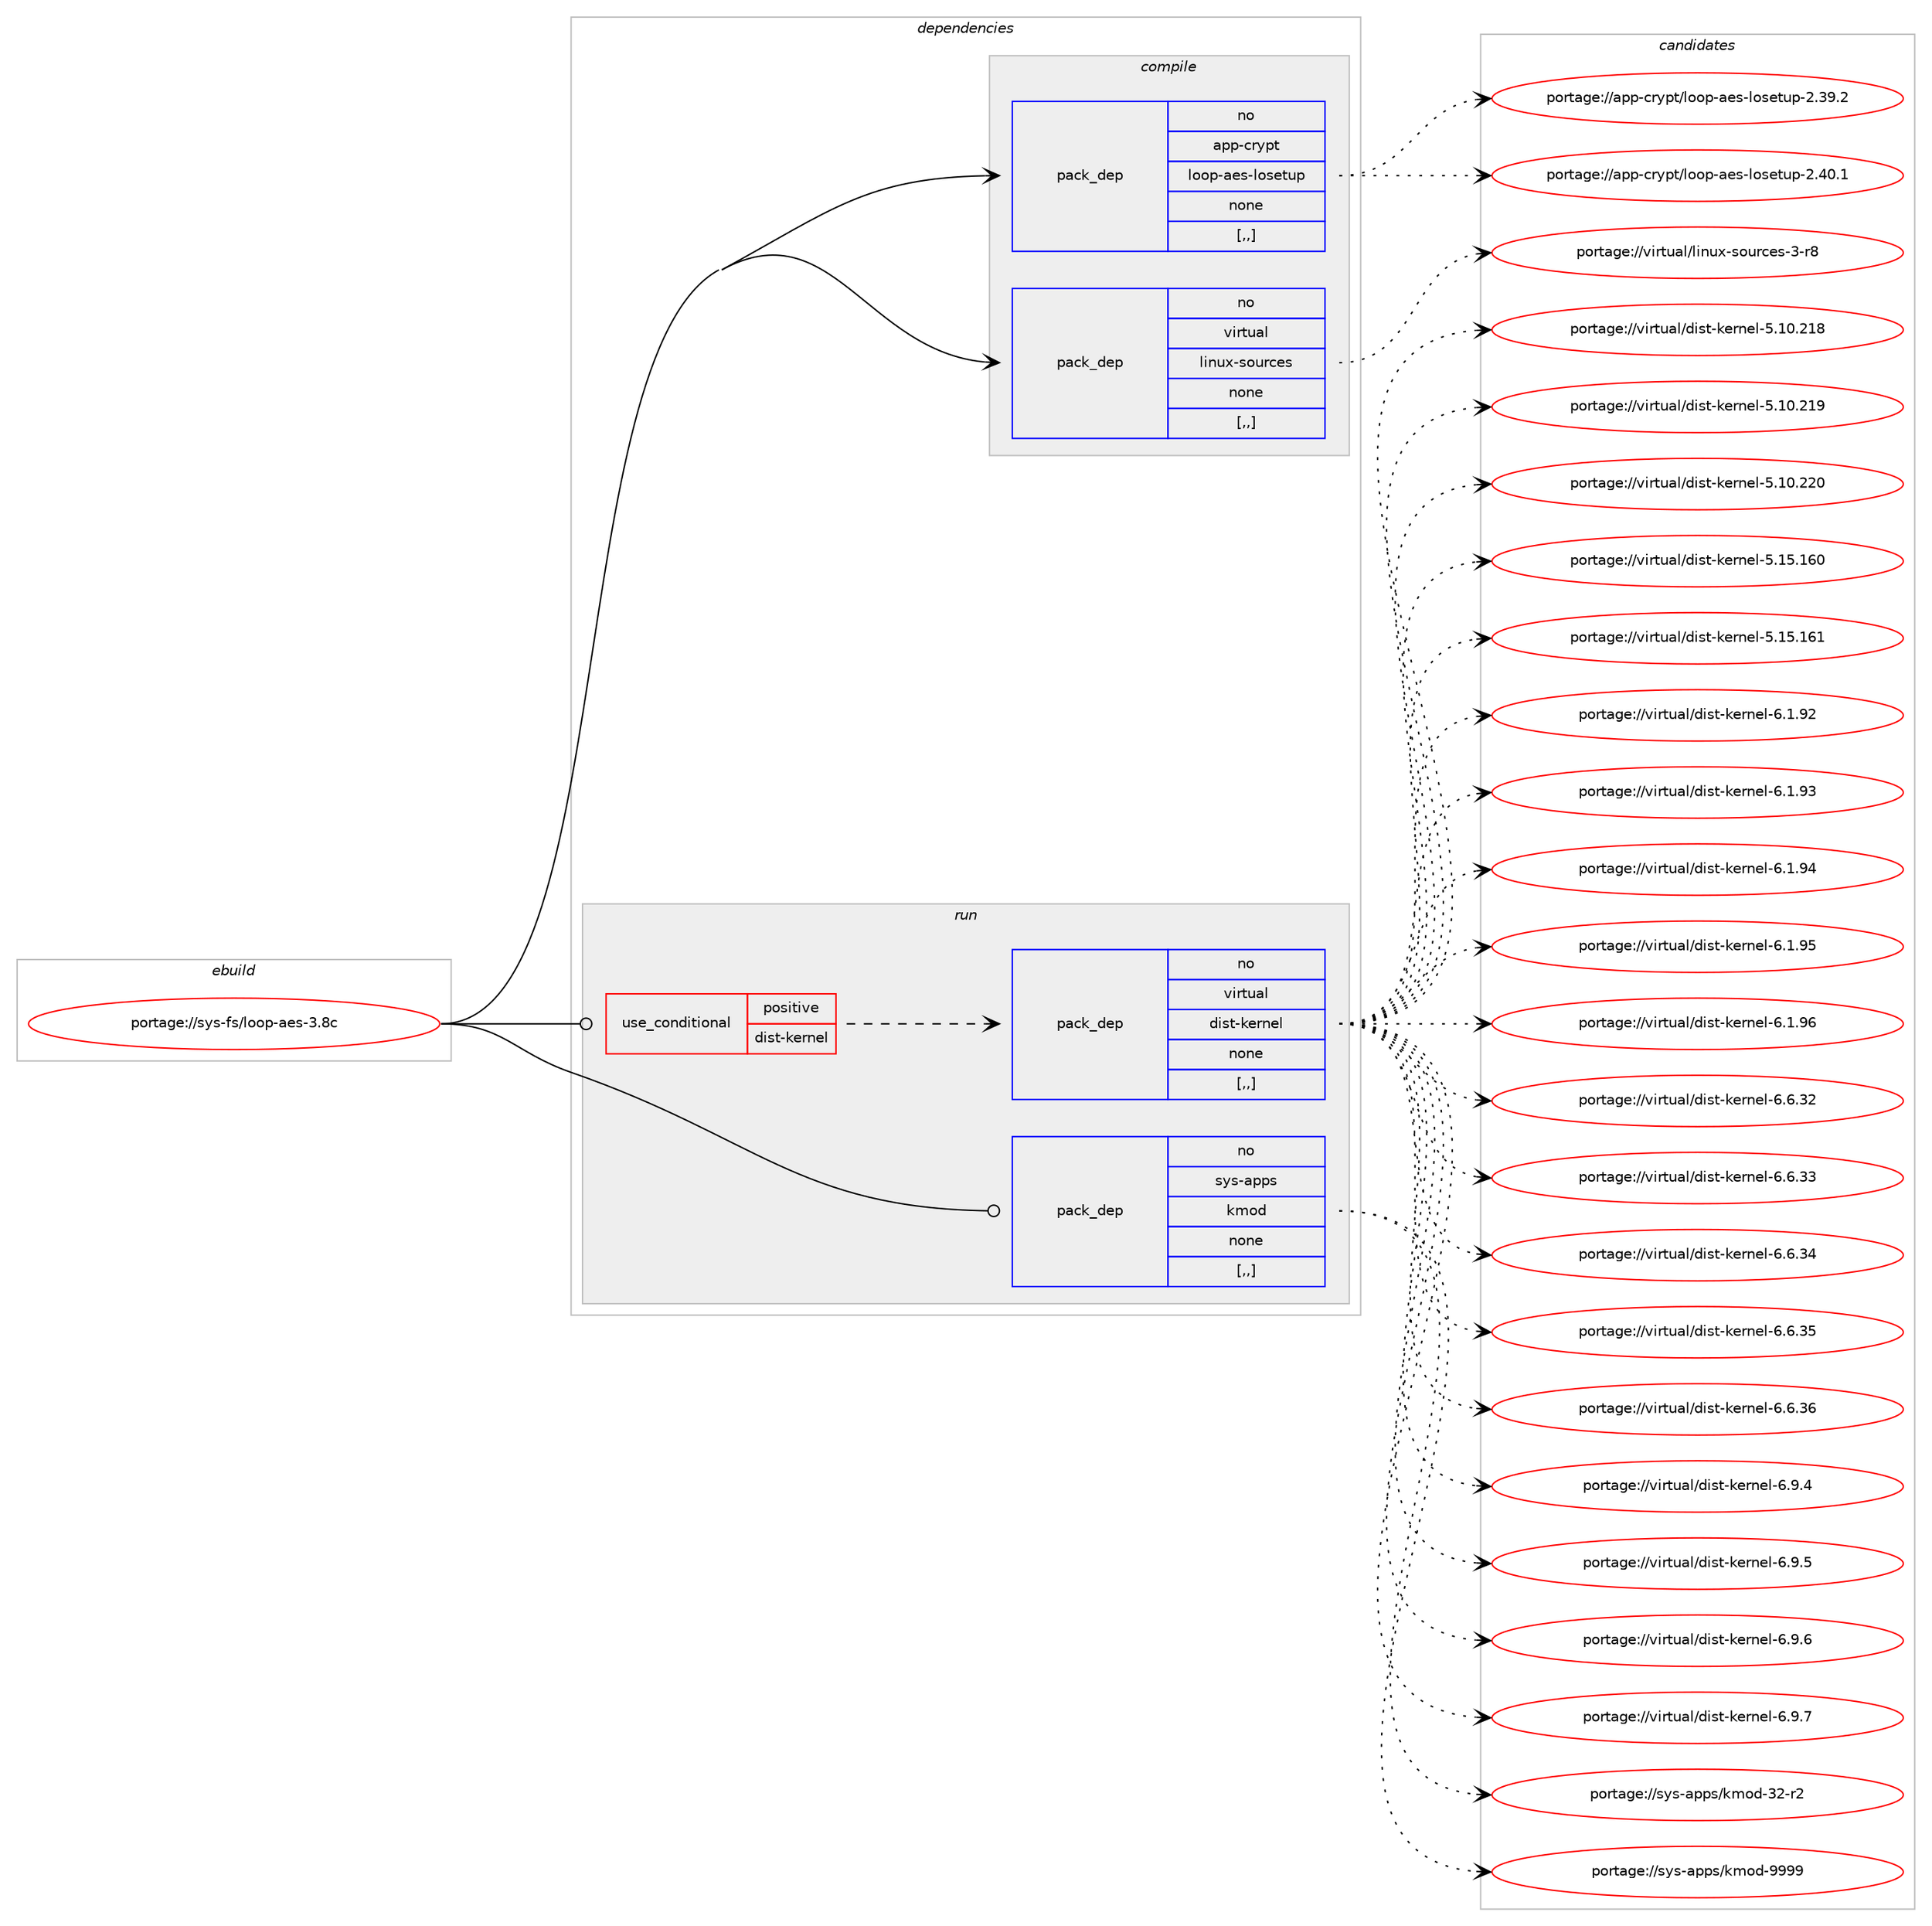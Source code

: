 digraph prolog {

# *************
# Graph options
# *************

newrank=true;
concentrate=true;
compound=true;
graph [rankdir=LR,fontname=Helvetica,fontsize=10,ranksep=1.5];#, ranksep=2.5, nodesep=0.2];
edge  [arrowhead=vee];
node  [fontname=Helvetica,fontsize=10];

# **********
# The ebuild
# **********

subgraph cluster_leftcol {
color=gray;
rank=same;
label=<<i>ebuild</i>>;
id [label="portage://sys-fs/loop-aes-3.8c", color=red, width=4, href="../sys-fs/loop-aes-3.8c.svg"];
}

# ****************
# The dependencies
# ****************

subgraph cluster_midcol {
color=gray;
label=<<i>dependencies</i>>;
subgraph cluster_compile {
fillcolor="#eeeeee";
style=filled;
label=<<i>compile</i>>;
subgraph pack310263 {
dependency426648 [label=<<TABLE BORDER="0" CELLBORDER="1" CELLSPACING="0" CELLPADDING="4" WIDTH="220"><TR><TD ROWSPAN="6" CELLPADDING="30">pack_dep</TD></TR><TR><TD WIDTH="110">no</TD></TR><TR><TD>app-crypt</TD></TR><TR><TD>loop-aes-losetup</TD></TR><TR><TD>none</TD></TR><TR><TD>[,,]</TD></TR></TABLE>>, shape=none, color=blue];
}
id:e -> dependency426648:w [weight=20,style="solid",arrowhead="vee"];
subgraph pack310264 {
dependency426649 [label=<<TABLE BORDER="0" CELLBORDER="1" CELLSPACING="0" CELLPADDING="4" WIDTH="220"><TR><TD ROWSPAN="6" CELLPADDING="30">pack_dep</TD></TR><TR><TD WIDTH="110">no</TD></TR><TR><TD>virtual</TD></TR><TR><TD>linux-sources</TD></TR><TR><TD>none</TD></TR><TR><TD>[,,]</TD></TR></TABLE>>, shape=none, color=blue];
}
id:e -> dependency426649:w [weight=20,style="solid",arrowhead="vee"];
}
subgraph cluster_compileandrun {
fillcolor="#eeeeee";
style=filled;
label=<<i>compile and run</i>>;
}
subgraph cluster_run {
fillcolor="#eeeeee";
style=filled;
label=<<i>run</i>>;
subgraph cond113485 {
dependency426650 [label=<<TABLE BORDER="0" CELLBORDER="1" CELLSPACING="0" CELLPADDING="4"><TR><TD ROWSPAN="3" CELLPADDING="10">use_conditional</TD></TR><TR><TD>positive</TD></TR><TR><TD>dist-kernel</TD></TR></TABLE>>, shape=none, color=red];
subgraph pack310265 {
dependency426651 [label=<<TABLE BORDER="0" CELLBORDER="1" CELLSPACING="0" CELLPADDING="4" WIDTH="220"><TR><TD ROWSPAN="6" CELLPADDING="30">pack_dep</TD></TR><TR><TD WIDTH="110">no</TD></TR><TR><TD>virtual</TD></TR><TR><TD>dist-kernel</TD></TR><TR><TD>none</TD></TR><TR><TD>[,,]</TD></TR></TABLE>>, shape=none, color=blue];
}
dependency426650:e -> dependency426651:w [weight=20,style="dashed",arrowhead="vee"];
}
id:e -> dependency426650:w [weight=20,style="solid",arrowhead="odot"];
subgraph pack310266 {
dependency426652 [label=<<TABLE BORDER="0" CELLBORDER="1" CELLSPACING="0" CELLPADDING="4" WIDTH="220"><TR><TD ROWSPAN="6" CELLPADDING="30">pack_dep</TD></TR><TR><TD WIDTH="110">no</TD></TR><TR><TD>sys-apps</TD></TR><TR><TD>kmod</TD></TR><TR><TD>none</TD></TR><TR><TD>[,,]</TD></TR></TABLE>>, shape=none, color=blue];
}
id:e -> dependency426652:w [weight=20,style="solid",arrowhead="odot"];
}
}

# **************
# The candidates
# **************

subgraph cluster_choices {
rank=same;
color=gray;
label=<<i>candidates</i>>;

subgraph choice310263 {
color=black;
nodesep=1;
choice9711211245991141211121164710811111111245971011154510811111510111611711245504651574650 [label="portage://app-crypt/loop-aes-losetup-2.39.2", color=red, width=4,href="../app-crypt/loop-aes-losetup-2.39.2.svg"];
choice9711211245991141211121164710811111111245971011154510811111510111611711245504652484649 [label="portage://app-crypt/loop-aes-losetup-2.40.1", color=red, width=4,href="../app-crypt/loop-aes-losetup-2.40.1.svg"];
dependency426648:e -> choice9711211245991141211121164710811111111245971011154510811111510111611711245504651574650:w [style=dotted,weight="100"];
dependency426648:e -> choice9711211245991141211121164710811111111245971011154510811111510111611711245504652484649:w [style=dotted,weight="100"];
}
subgraph choice310264 {
color=black;
nodesep=1;
choice1181051141161179710847108105110117120451151111171149910111545514511456 [label="portage://virtual/linux-sources-3-r8", color=red, width=4,href="../virtual/linux-sources-3-r8.svg"];
dependency426649:e -> choice1181051141161179710847108105110117120451151111171149910111545514511456:w [style=dotted,weight="100"];
}
subgraph choice310265 {
color=black;
nodesep=1;
choice118105114116117971084710010511511645107101114110101108455346494846504956 [label="portage://virtual/dist-kernel-5.10.218", color=red, width=4,href="../virtual/dist-kernel-5.10.218.svg"];
choice118105114116117971084710010511511645107101114110101108455346494846504957 [label="portage://virtual/dist-kernel-5.10.219", color=red, width=4,href="../virtual/dist-kernel-5.10.219.svg"];
choice118105114116117971084710010511511645107101114110101108455346494846505048 [label="portage://virtual/dist-kernel-5.10.220", color=red, width=4,href="../virtual/dist-kernel-5.10.220.svg"];
choice118105114116117971084710010511511645107101114110101108455346495346495448 [label="portage://virtual/dist-kernel-5.15.160", color=red, width=4,href="../virtual/dist-kernel-5.15.160.svg"];
choice118105114116117971084710010511511645107101114110101108455346495346495449 [label="portage://virtual/dist-kernel-5.15.161", color=red, width=4,href="../virtual/dist-kernel-5.15.161.svg"];
choice11810511411611797108471001051151164510710111411010110845544649465750 [label="portage://virtual/dist-kernel-6.1.92", color=red, width=4,href="../virtual/dist-kernel-6.1.92.svg"];
choice11810511411611797108471001051151164510710111411010110845544649465751 [label="portage://virtual/dist-kernel-6.1.93", color=red, width=4,href="../virtual/dist-kernel-6.1.93.svg"];
choice11810511411611797108471001051151164510710111411010110845544649465752 [label="portage://virtual/dist-kernel-6.1.94", color=red, width=4,href="../virtual/dist-kernel-6.1.94.svg"];
choice11810511411611797108471001051151164510710111411010110845544649465753 [label="portage://virtual/dist-kernel-6.1.95", color=red, width=4,href="../virtual/dist-kernel-6.1.95.svg"];
choice11810511411611797108471001051151164510710111411010110845544649465754 [label="portage://virtual/dist-kernel-6.1.96", color=red, width=4,href="../virtual/dist-kernel-6.1.96.svg"];
choice11810511411611797108471001051151164510710111411010110845544654465150 [label="portage://virtual/dist-kernel-6.6.32", color=red, width=4,href="../virtual/dist-kernel-6.6.32.svg"];
choice11810511411611797108471001051151164510710111411010110845544654465151 [label="portage://virtual/dist-kernel-6.6.33", color=red, width=4,href="../virtual/dist-kernel-6.6.33.svg"];
choice11810511411611797108471001051151164510710111411010110845544654465152 [label="portage://virtual/dist-kernel-6.6.34", color=red, width=4,href="../virtual/dist-kernel-6.6.34.svg"];
choice11810511411611797108471001051151164510710111411010110845544654465153 [label="portage://virtual/dist-kernel-6.6.35", color=red, width=4,href="../virtual/dist-kernel-6.6.35.svg"];
choice11810511411611797108471001051151164510710111411010110845544654465154 [label="portage://virtual/dist-kernel-6.6.36", color=red, width=4,href="../virtual/dist-kernel-6.6.36.svg"];
choice118105114116117971084710010511511645107101114110101108455446574652 [label="portage://virtual/dist-kernel-6.9.4", color=red, width=4,href="../virtual/dist-kernel-6.9.4.svg"];
choice118105114116117971084710010511511645107101114110101108455446574653 [label="portage://virtual/dist-kernel-6.9.5", color=red, width=4,href="../virtual/dist-kernel-6.9.5.svg"];
choice118105114116117971084710010511511645107101114110101108455446574654 [label="portage://virtual/dist-kernel-6.9.6", color=red, width=4,href="../virtual/dist-kernel-6.9.6.svg"];
choice118105114116117971084710010511511645107101114110101108455446574655 [label="portage://virtual/dist-kernel-6.9.7", color=red, width=4,href="../virtual/dist-kernel-6.9.7.svg"];
dependency426651:e -> choice118105114116117971084710010511511645107101114110101108455346494846504956:w [style=dotted,weight="100"];
dependency426651:e -> choice118105114116117971084710010511511645107101114110101108455346494846504957:w [style=dotted,weight="100"];
dependency426651:e -> choice118105114116117971084710010511511645107101114110101108455346494846505048:w [style=dotted,weight="100"];
dependency426651:e -> choice118105114116117971084710010511511645107101114110101108455346495346495448:w [style=dotted,weight="100"];
dependency426651:e -> choice118105114116117971084710010511511645107101114110101108455346495346495449:w [style=dotted,weight="100"];
dependency426651:e -> choice11810511411611797108471001051151164510710111411010110845544649465750:w [style=dotted,weight="100"];
dependency426651:e -> choice11810511411611797108471001051151164510710111411010110845544649465751:w [style=dotted,weight="100"];
dependency426651:e -> choice11810511411611797108471001051151164510710111411010110845544649465752:w [style=dotted,weight="100"];
dependency426651:e -> choice11810511411611797108471001051151164510710111411010110845544649465753:w [style=dotted,weight="100"];
dependency426651:e -> choice11810511411611797108471001051151164510710111411010110845544649465754:w [style=dotted,weight="100"];
dependency426651:e -> choice11810511411611797108471001051151164510710111411010110845544654465150:w [style=dotted,weight="100"];
dependency426651:e -> choice11810511411611797108471001051151164510710111411010110845544654465151:w [style=dotted,weight="100"];
dependency426651:e -> choice11810511411611797108471001051151164510710111411010110845544654465152:w [style=dotted,weight="100"];
dependency426651:e -> choice11810511411611797108471001051151164510710111411010110845544654465153:w [style=dotted,weight="100"];
dependency426651:e -> choice11810511411611797108471001051151164510710111411010110845544654465154:w [style=dotted,weight="100"];
dependency426651:e -> choice118105114116117971084710010511511645107101114110101108455446574652:w [style=dotted,weight="100"];
dependency426651:e -> choice118105114116117971084710010511511645107101114110101108455446574653:w [style=dotted,weight="100"];
dependency426651:e -> choice118105114116117971084710010511511645107101114110101108455446574654:w [style=dotted,weight="100"];
dependency426651:e -> choice118105114116117971084710010511511645107101114110101108455446574655:w [style=dotted,weight="100"];
}
subgraph choice310266 {
color=black;
nodesep=1;
choice1151211154597112112115471071091111004551504511450 [label="portage://sys-apps/kmod-32-r2", color=red, width=4,href="../sys-apps/kmod-32-r2.svg"];
choice1151211154597112112115471071091111004557575757 [label="portage://sys-apps/kmod-9999", color=red, width=4,href="../sys-apps/kmod-9999.svg"];
dependency426652:e -> choice1151211154597112112115471071091111004551504511450:w [style=dotted,weight="100"];
dependency426652:e -> choice1151211154597112112115471071091111004557575757:w [style=dotted,weight="100"];
}
}

}

